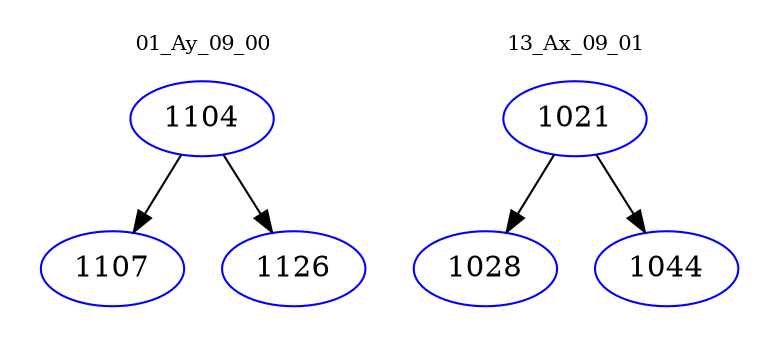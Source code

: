 digraph{
subgraph cluster_0 {
color = white
label = "01_Ay_09_00";
fontsize=10;
T0_1104 [label="1104", color="blue"]
T0_1104 -> T0_1107 [color="black"]
T0_1107 [label="1107", color="blue"]
T0_1104 -> T0_1126 [color="black"]
T0_1126 [label="1126", color="blue"]
}
subgraph cluster_1 {
color = white
label = "13_Ax_09_01";
fontsize=10;
T1_1021 [label="1021", color="blue"]
T1_1021 -> T1_1028 [color="black"]
T1_1028 [label="1028", color="blue"]
T1_1021 -> T1_1044 [color="black"]
T1_1044 [label="1044", color="blue"]
}
}
